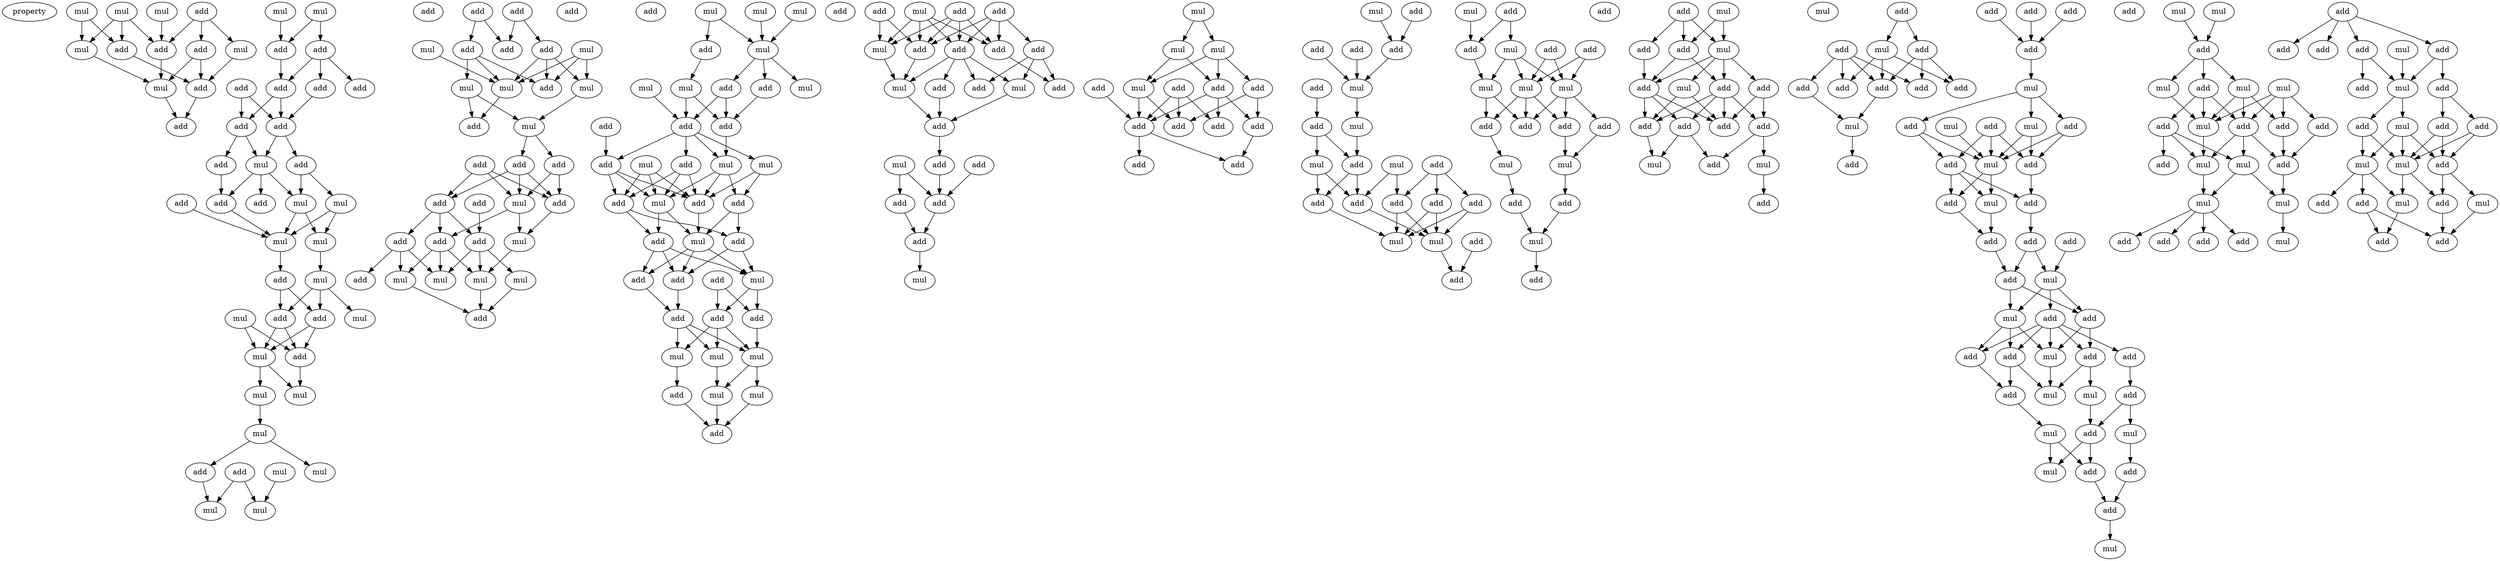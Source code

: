 digraph {
    node [fontcolor=black]
    property [mul=2,lf=1.2]
    0 [ label = mul ];
    1 [ label = mul ];
    2 [ label = add ];
    3 [ label = mul ];
    4 [ label = add ];
    5 [ label = add ];
    6 [ label = mul ];
    7 [ label = add ];
    8 [ label = mul ];
    9 [ label = mul ];
    10 [ label = add ];
    11 [ label = mul ];
    12 [ label = add ];
    13 [ label = mul ];
    14 [ label = add ];
    15 [ label = add ];
    16 [ label = add ];
    17 [ label = add ];
    18 [ label = add ];
    19 [ label = add ];
    20 [ label = add ];
    21 [ label = add ];
    22 [ label = add ];
    23 [ label = add ];
    24 [ label = mul ];
    25 [ label = add ];
    26 [ label = add ];
    27 [ label = mul ];
    28 [ label = mul ];
    29 [ label = add ];
    30 [ label = mul ];
    31 [ label = mul ];
    32 [ label = add ];
    33 [ label = mul ];
    34 [ label = mul ];
    35 [ label = mul ];
    36 [ label = add ];
    37 [ label = add ];
    38 [ label = mul ];
    39 [ label = add ];
    40 [ label = mul ];
    41 [ label = mul ];
    42 [ label = mul ];
    43 [ label = mul ];
    44 [ label = add ];
    45 [ label = mul ];
    46 [ label = add ];
    47 [ label = mul ];
    48 [ label = add ];
    49 [ label = mul ];
    50 [ label = add ];
    51 [ label = add ];
    52 [ label = add ];
    53 [ label = mul ];
    54 [ label = mul ];
    55 [ label = add ];
    56 [ label = add ];
    57 [ label = mul ];
    58 [ label = add ];
    59 [ label = mul ];
    60 [ label = mul ];
    61 [ label = mul ];
    62 [ label = add ];
    63 [ label = add ];
    64 [ label = add ];
    65 [ label = add ];
    66 [ label = add ];
    67 [ label = add ];
    68 [ label = mul ];
    69 [ label = add ];
    70 [ label = mul ];
    71 [ label = add ];
    72 [ label = add ];
    73 [ label = add ];
    74 [ label = mul ];
    75 [ label = add ];
    76 [ label = mul ];
    77 [ label = mul ];
    78 [ label = mul ];
    79 [ label = add ];
    80 [ label = add ];
    81 [ label = add ];
    82 [ label = mul ];
    83 [ label = mul ];
    84 [ label = mul ];
    85 [ label = add ];
    86 [ label = mul ];
    87 [ label = mul ];
    88 [ label = mul ];
    89 [ label = add ];
    90 [ label = mul ];
    91 [ label = add ];
    92 [ label = add ];
    93 [ label = add ];
    94 [ label = add ];
    95 [ label = mul ];
    96 [ label = add ];
    97 [ label = mul ];
    98 [ label = add ];
    99 [ label = mul ];
    100 [ label = add ];
    101 [ label = add ];
    102 [ label = add ];
    103 [ label = mul ];
    104 [ label = add ];
    105 [ label = add ];
    106 [ label = mul ];
    107 [ label = add ];
    108 [ label = mul ];
    109 [ label = add ];
    110 [ label = add ];
    111 [ label = add ];
    112 [ label = add ];
    113 [ label = add ];
    114 [ label = mul ];
    115 [ label = mul ];
    116 [ label = mul ];
    117 [ label = mul ];
    118 [ label = add ];
    119 [ label = add ];
    120 [ label = mul ];
    121 [ label = add ];
    122 [ label = add ];
    123 [ label = add ];
    124 [ label = mul ];
    125 [ label = add ];
    126 [ label = add ];
    127 [ label = add ];
    128 [ label = add ];
    129 [ label = mul ];
    130 [ label = add ];
    131 [ label = mul ];
    132 [ label = add ];
    133 [ label = mul ];
    134 [ label = add ];
    135 [ label = add ];
    136 [ label = add ];
    137 [ label = add ];
    138 [ label = mul ];
    139 [ label = add ];
    140 [ label = add ];
    141 [ label = add ];
    142 [ label = add ];
    143 [ label = mul ];
    144 [ label = mul ];
    145 [ label = mul ];
    146 [ label = mul ];
    147 [ label = add ];
    148 [ label = mul ];
    149 [ label = add ];
    150 [ label = add ];
    151 [ label = add ];
    152 [ label = add ];
    153 [ label = add ];
    154 [ label = add ];
    155 [ label = add ];
    156 [ label = add ];
    157 [ label = add ];
    158 [ label = mul ];
    159 [ label = add ];
    160 [ label = add ];
    161 [ label = add ];
    162 [ label = add ];
    163 [ label = mul ];
    164 [ label = add ];
    165 [ label = mul ];
    166 [ label = add ];
    167 [ label = mul ];
    168 [ label = add ];
    169 [ label = add ];
    170 [ label = mul ];
    171 [ label = add ];
    172 [ label = add ];
    173 [ label = add ];
    174 [ label = add ];
    175 [ label = add ];
    176 [ label = mul ];
    177 [ label = mul ];
    178 [ label = add ];
    179 [ label = add ];
    180 [ label = mul ];
    181 [ label = add ];
    182 [ label = add ];
    183 [ label = add ];
    184 [ label = add ];
    185 [ label = add ];
    186 [ label = mul ];
    187 [ label = mul ];
    188 [ label = mul ];
    189 [ label = mul ];
    190 [ label = add ];
    191 [ label = add ];
    192 [ label = add ];
    193 [ label = add ];
    194 [ label = mul ];
    195 [ label = mul ];
    196 [ label = add ];
    197 [ label = add ];
    198 [ label = mul ];
    199 [ label = add ];
    200 [ label = mul ];
    201 [ label = add ];
    202 [ label = mul ];
    203 [ label = add ];
    204 [ label = add ];
    205 [ label = add ];
    206 [ label = add ];
    207 [ label = mul ];
    208 [ label = add ];
    209 [ label = add ];
    210 [ label = add ];
    211 [ label = add ];
    212 [ label = add ];
    213 [ label = mul ];
    214 [ label = mul ];
    215 [ label = add ];
    216 [ label = mul ];
    217 [ label = add ];
    218 [ label = add ];
    219 [ label = add ];
    220 [ label = add ];
    221 [ label = mul ];
    222 [ label = add ];
    223 [ label = add ];
    224 [ label = add ];
    225 [ label = add ];
    226 [ label = add ];
    227 [ label = mul ];
    228 [ label = add ];
    229 [ label = add ];
    230 [ label = add ];
    231 [ label = add ];
    232 [ label = add ];
    233 [ label = mul ];
    234 [ label = mul ];
    235 [ label = mul ];
    236 [ label = add ];
    237 [ label = add ];
    238 [ label = add ];
    239 [ label = mul ];
    240 [ label = add ];
    241 [ label = add ];
    242 [ label = add ];
    243 [ label = mul ];
    244 [ label = add ];
    245 [ label = add ];
    246 [ label = add ];
    247 [ label = add ];
    248 [ label = add ];
    249 [ label = mul ];
    250 [ label = add ];
    251 [ label = mul ];
    252 [ label = add ];
    253 [ label = add ];
    254 [ label = add ];
    255 [ label = add ];
    256 [ label = add ];
    257 [ label = mul ];
    258 [ label = mul ];
    259 [ label = mul ];
    260 [ label = add ];
    261 [ label = add ];
    262 [ label = add ];
    263 [ label = mul ];
    264 [ label = mul ];
    265 [ label = add ];
    266 [ label = add ];
    267 [ label = mul ];
    268 [ label = add ];
    269 [ label = add ];
    270 [ label = mul ];
    271 [ label = mul ];
    272 [ label = mul ];
    273 [ label = add ];
    274 [ label = add ];
    275 [ label = mul ];
    276 [ label = mul ];
    277 [ label = mul ];
    278 [ label = add ];
    279 [ label = mul ];
    280 [ label = add ];
    281 [ label = add ];
    282 [ label = add ];
    283 [ label = mul ];
    284 [ label = add ];
    285 [ label = add ];
    286 [ label = mul ];
    287 [ label = mul ];
    288 [ label = mul ];
    289 [ label = add ];
    290 [ label = add ];
    291 [ label = add ];
    292 [ label = mul ];
    293 [ label = add ];
    294 [ label = add ];
    295 [ label = mul ];
    296 [ label = add ];
    297 [ label = add ];
    298 [ label = add ];
    299 [ label = add ];
    300 [ label = add ];
    301 [ label = add ];
    302 [ label = mul ];
    303 [ label = mul ];
    304 [ label = add ];
    305 [ label = add ];
    306 [ label = add ];
    307 [ label = mul ];
    308 [ label = add ];
    309 [ label = mul ];
    310 [ label = mul ];
    311 [ label = add ];
    312 [ label = mul ];
    313 [ label = add ];
    314 [ label = add ];
    315 [ label = add ];
    316 [ label = add ];
    0 -> 4 [ name = 0 ];
    0 -> 5 [ name = 1 ];
    0 -> 6 [ name = 2 ];
    1 -> 5 [ name = 3 ];
    1 -> 6 [ name = 4 ];
    2 -> 4 [ name = 5 ];
    2 -> 7 [ name = 6 ];
    2 -> 8 [ name = 7 ];
    3 -> 4 [ name = 8 ];
    4 -> 9 [ name = 9 ];
    5 -> 10 [ name = 10 ];
    6 -> 9 [ name = 11 ];
    7 -> 9 [ name = 12 ];
    7 -> 10 [ name = 13 ];
    8 -> 10 [ name = 14 ];
    9 -> 12 [ name = 15 ];
    10 -> 12 [ name = 16 ];
    11 -> 15 [ name = 17 ];
    13 -> 14 [ name = 18 ];
    13 -> 15 [ name = 19 ];
    14 -> 17 [ name = 20 ];
    14 -> 18 [ name = 21 ];
    14 -> 19 [ name = 22 ];
    15 -> 17 [ name = 23 ];
    16 -> 20 [ name = 24 ];
    16 -> 21 [ name = 25 ];
    17 -> 20 [ name = 26 ];
    17 -> 21 [ name = 27 ];
    18 -> 21 [ name = 28 ];
    20 -> 22 [ name = 29 ];
    20 -> 24 [ name = 30 ];
    21 -> 23 [ name = 31 ];
    21 -> 24 [ name = 32 ];
    22 -> 25 [ name = 33 ];
    23 -> 27 [ name = 34 ];
    23 -> 28 [ name = 35 ];
    24 -> 25 [ name = 36 ];
    24 -> 28 [ name = 37 ];
    24 -> 29 [ name = 38 ];
    25 -> 30 [ name = 39 ];
    26 -> 30 [ name = 40 ];
    27 -> 30 [ name = 41 ];
    27 -> 31 [ name = 42 ];
    28 -> 30 [ name = 43 ];
    28 -> 31 [ name = 44 ];
    30 -> 32 [ name = 45 ];
    31 -> 33 [ name = 46 ];
    32 -> 36 [ name = 47 ];
    32 -> 37 [ name = 48 ];
    33 -> 35 [ name = 49 ];
    33 -> 36 [ name = 50 ];
    33 -> 37 [ name = 51 ];
    34 -> 38 [ name = 52 ];
    34 -> 39 [ name = 53 ];
    36 -> 38 [ name = 54 ];
    36 -> 39 [ name = 55 ];
    37 -> 38 [ name = 56 ];
    37 -> 39 [ name = 57 ];
    38 -> 40 [ name = 58 ];
    38 -> 41 [ name = 59 ];
    39 -> 41 [ name = 60 ];
    40 -> 42 [ name = 61 ];
    42 -> 44 [ name = 62 ];
    42 -> 45 [ name = 63 ];
    43 -> 47 [ name = 64 ];
    44 -> 49 [ name = 65 ];
    46 -> 47 [ name = 66 ];
    46 -> 49 [ name = 67 ];
    50 -> 55 [ name = 68 ];
    50 -> 56 [ name = 69 ];
    51 -> 52 [ name = 70 ];
    51 -> 56 [ name = 71 ];
    52 -> 57 [ name = 72 ];
    52 -> 58 [ name = 73 ];
    52 -> 60 [ name = 74 ];
    53 -> 57 [ name = 75 ];
    54 -> 57 [ name = 76 ];
    54 -> 58 [ name = 77 ];
    54 -> 59 [ name = 78 ];
    55 -> 57 [ name = 79 ];
    55 -> 58 [ name = 80 ];
    55 -> 59 [ name = 81 ];
    57 -> 62 [ name = 82 ];
    59 -> 61 [ name = 83 ];
    60 -> 61 [ name = 84 ];
    60 -> 62 [ name = 85 ];
    61 -> 63 [ name = 86 ];
    61 -> 65 [ name = 87 ];
    63 -> 67 [ name = 88 ];
    63 -> 68 [ name = 89 ];
    63 -> 69 [ name = 90 ];
    64 -> 67 [ name = 91 ];
    64 -> 68 [ name = 92 ];
    64 -> 69 [ name = 93 ];
    65 -> 68 [ name = 94 ];
    65 -> 69 [ name = 95 ];
    66 -> 72 [ name = 96 ];
    67 -> 71 [ name = 97 ];
    67 -> 72 [ name = 98 ];
    67 -> 73 [ name = 99 ];
    68 -> 70 [ name = 100 ];
    68 -> 73 [ name = 101 ];
    69 -> 70 [ name = 102 ];
    70 -> 76 [ name = 103 ];
    71 -> 74 [ name = 104 ];
    71 -> 75 [ name = 105 ];
    71 -> 77 [ name = 106 ];
    72 -> 76 [ name = 107 ];
    72 -> 77 [ name = 108 ];
    72 -> 78 [ name = 109 ];
    73 -> 74 [ name = 110 ];
    73 -> 76 [ name = 111 ];
    73 -> 77 [ name = 112 ];
    74 -> 79 [ name = 113 ];
    76 -> 79 [ name = 114 ];
    78 -> 79 [ name = 115 ];
    82 -> 86 [ name = 116 ];
    83 -> 86 [ name = 117 ];
    84 -> 85 [ name = 118 ];
    84 -> 86 [ name = 119 ];
    85 -> 87 [ name = 120 ];
    86 -> 89 [ name = 121 ];
    86 -> 90 [ name = 122 ];
    86 -> 91 [ name = 123 ];
    87 -> 92 [ name = 124 ];
    87 -> 93 [ name = 125 ];
    88 -> 92 [ name = 126 ];
    89 -> 92 [ name = 127 ];
    89 -> 93 [ name = 128 ];
    91 -> 93 [ name = 129 ];
    92 -> 95 [ name = 130 ];
    92 -> 96 [ name = 131 ];
    92 -> 98 [ name = 132 ];
    92 -> 99 [ name = 133 ];
    93 -> 95 [ name = 134 ];
    94 -> 96 [ name = 135 ];
    95 -> 100 [ name = 136 ];
    95 -> 102 [ name = 137 ];
    95 -> 103 [ name = 138 ];
    96 -> 100 [ name = 139 ];
    96 -> 101 [ name = 140 ];
    96 -> 103 [ name = 141 ];
    97 -> 100 [ name = 142 ];
    97 -> 101 [ name = 143 ];
    97 -> 103 [ name = 144 ];
    98 -> 100 [ name = 145 ];
    98 -> 101 [ name = 146 ];
    98 -> 103 [ name = 147 ];
    99 -> 100 [ name = 148 ];
    99 -> 102 [ name = 149 ];
    100 -> 106 [ name = 150 ];
    101 -> 104 [ name = 151 ];
    101 -> 105 [ name = 152 ];
    102 -> 104 [ name = 153 ];
    102 -> 106 [ name = 154 ];
    103 -> 105 [ name = 155 ];
    103 -> 106 [ name = 156 ];
    104 -> 108 [ name = 157 ];
    104 -> 110 [ name = 158 ];
    105 -> 107 [ name = 159 ];
    105 -> 108 [ name = 160 ];
    105 -> 110 [ name = 161 ];
    106 -> 107 [ name = 162 ];
    106 -> 108 [ name = 163 ];
    106 -> 110 [ name = 164 ];
    107 -> 112 [ name = 165 ];
    108 -> 111 [ name = 166 ];
    108 -> 113 [ name = 167 ];
    109 -> 111 [ name = 168 ];
    109 -> 113 [ name = 169 ];
    110 -> 112 [ name = 170 ];
    111 -> 114 [ name = 171 ];
    111 -> 115 [ name = 172 ];
    111 -> 116 [ name = 173 ];
    112 -> 114 [ name = 174 ];
    112 -> 115 [ name = 175 ];
    112 -> 116 [ name = 176 ];
    113 -> 115 [ name = 177 ];
    114 -> 119 [ name = 178 ];
    115 -> 117 [ name = 179 ];
    115 -> 120 [ name = 180 ];
    116 -> 117 [ name = 181 ];
    117 -> 121 [ name = 182 ];
    119 -> 121 [ name = 183 ];
    120 -> 121 [ name = 184 ];
    122 -> 126 [ name = 185 ];
    122 -> 127 [ name = 186 ];
    122 -> 128 [ name = 187 ];
    122 -> 130 [ name = 188 ];
    123 -> 126 [ name = 189 ];
    123 -> 127 [ name = 190 ];
    123 -> 129 [ name = 191 ];
    123 -> 130 [ name = 192 ];
    124 -> 126 [ name = 193 ];
    124 -> 127 [ name = 194 ];
    124 -> 129 [ name = 195 ];
    124 -> 130 [ name = 196 ];
    125 -> 129 [ name = 197 ];
    125 -> 130 [ name = 198 ];
    126 -> 131 [ name = 199 ];
    126 -> 133 [ name = 200 ];
    126 -> 134 [ name = 201 ];
    126 -> 135 [ name = 202 ];
    127 -> 132 [ name = 203 ];
    128 -> 131 [ name = 204 ];
    128 -> 132 [ name = 205 ];
    128 -> 135 [ name = 206 ];
    129 -> 133 [ name = 207 ];
    130 -> 133 [ name = 208 ];
    131 -> 136 [ name = 209 ];
    133 -> 136 [ name = 210 ];
    134 -> 136 [ name = 211 ];
    136 -> 139 [ name = 212 ];
    137 -> 141 [ name = 213 ];
    138 -> 140 [ name = 214 ];
    138 -> 141 [ name = 215 ];
    139 -> 141 [ name = 216 ];
    140 -> 142 [ name = 217 ];
    141 -> 142 [ name = 218 ];
    142 -> 143 [ name = 219 ];
    144 -> 145 [ name = 220 ];
    144 -> 146 [ name = 221 ];
    145 -> 148 [ name = 222 ];
    145 -> 149 [ name = 223 ];
    146 -> 148 [ name = 224 ];
    146 -> 149 [ name = 225 ];
    146 -> 150 [ name = 226 ];
    147 -> 152 [ name = 227 ];
    147 -> 153 [ name = 228 ];
    147 -> 154 [ name = 229 ];
    148 -> 153 [ name = 230 ];
    148 -> 154 [ name = 231 ];
    149 -> 152 [ name = 232 ];
    149 -> 154 [ name = 233 ];
    149 -> 155 [ name = 234 ];
    150 -> 153 [ name = 235 ];
    150 -> 155 [ name = 236 ];
    151 -> 154 [ name = 237 ];
    154 -> 156 [ name = 238 ];
    154 -> 157 [ name = 239 ];
    155 -> 156 [ name = 240 ];
    158 -> 162 [ name = 241 ];
    159 -> 162 [ name = 242 ];
    160 -> 163 [ name = 243 ];
    161 -> 163 [ name = 244 ];
    162 -> 163 [ name = 245 ];
    163 -> 165 [ name = 246 ];
    164 -> 166 [ name = 247 ];
    165 -> 169 [ name = 248 ];
    166 -> 167 [ name = 249 ];
    166 -> 169 [ name = 250 ];
    167 -> 172 [ name = 251 ];
    167 -> 175 [ name = 252 ];
    168 -> 171 [ name = 253 ];
    168 -> 173 [ name = 254 ];
    168 -> 174 [ name = 255 ];
    169 -> 172 [ name = 256 ];
    169 -> 175 [ name = 257 ];
    170 -> 172 [ name = 258 ];
    170 -> 173 [ name = 259 ];
    171 -> 176 [ name = 260 ];
    171 -> 177 [ name = 261 ];
    172 -> 176 [ name = 262 ];
    173 -> 176 [ name = 263 ];
    173 -> 177 [ name = 264 ];
    174 -> 176 [ name = 265 ];
    174 -> 177 [ name = 266 ];
    175 -> 177 [ name = 267 ];
    176 -> 179 [ name = 268 ];
    178 -> 179 [ name = 269 ];
    180 -> 184 [ name = 270 ];
    181 -> 184 [ name = 271 ];
    181 -> 186 [ name = 272 ];
    183 -> 188 [ name = 273 ];
    183 -> 189 [ name = 274 ];
    184 -> 187 [ name = 275 ];
    185 -> 188 [ name = 276 ];
    185 -> 189 [ name = 277 ];
    186 -> 187 [ name = 278 ];
    186 -> 188 [ name = 279 ];
    186 -> 189 [ name = 280 ];
    187 -> 191 [ name = 281 ];
    187 -> 193 [ name = 282 ];
    188 -> 190 [ name = 283 ];
    188 -> 191 [ name = 284 ];
    188 -> 192 [ name = 285 ];
    189 -> 191 [ name = 286 ];
    189 -> 192 [ name = 287 ];
    189 -> 193 [ name = 288 ];
    190 -> 194 [ name = 289 ];
    192 -> 194 [ name = 290 ];
    193 -> 195 [ name = 291 ];
    194 -> 197 [ name = 292 ];
    195 -> 196 [ name = 293 ];
    196 -> 198 [ name = 294 ];
    197 -> 198 [ name = 295 ];
    198 -> 199 [ name = 296 ];
    200 -> 202 [ name = 297 ];
    200 -> 204 [ name = 298 ];
    201 -> 202 [ name = 299 ];
    201 -> 203 [ name = 300 ];
    201 -> 204 [ name = 301 ];
    202 -> 205 [ name = 302 ];
    202 -> 206 [ name = 303 ];
    202 -> 207 [ name = 304 ];
    202 -> 208 [ name = 305 ];
    203 -> 208 [ name = 306 ];
    204 -> 206 [ name = 307 ];
    204 -> 208 [ name = 308 ];
    205 -> 210 [ name = 309 ];
    205 -> 212 [ name = 310 ];
    206 -> 209 [ name = 311 ];
    206 -> 210 [ name = 312 ];
    206 -> 211 [ name = 313 ];
    206 -> 212 [ name = 314 ];
    207 -> 211 [ name = 315 ];
    207 -> 212 [ name = 316 ];
    208 -> 209 [ name = 317 ];
    208 -> 211 [ name = 318 ];
    208 -> 212 [ name = 319 ];
    209 -> 213 [ name = 320 ];
    209 -> 215 [ name = 321 ];
    210 -> 214 [ name = 322 ];
    210 -> 215 [ name = 323 ];
    211 -> 213 [ name = 324 ];
    214 -> 217 [ name = 325 ];
    218 -> 220 [ name = 326 ];
    218 -> 221 [ name = 327 ];
    219 -> 222 [ name = 328 ];
    219 -> 223 [ name = 329 ];
    219 -> 224 [ name = 330 ];
    219 -> 225 [ name = 331 ];
    220 -> 222 [ name = 332 ];
    220 -> 223 [ name = 333 ];
    220 -> 226 [ name = 334 ];
    221 -> 223 [ name = 335 ];
    221 -> 224 [ name = 336 ];
    221 -> 226 [ name = 337 ];
    223 -> 227 [ name = 338 ];
    225 -> 227 [ name = 339 ];
    227 -> 230 [ name = 340 ];
    228 -> 232 [ name = 341 ];
    229 -> 232 [ name = 342 ];
    231 -> 232 [ name = 343 ];
    232 -> 233 [ name = 344 ];
    233 -> 235 [ name = 345 ];
    233 -> 237 [ name = 346 ];
    233 -> 238 [ name = 347 ];
    234 -> 239 [ name = 348 ];
    235 -> 239 [ name = 349 ];
    235 -> 240 [ name = 350 ];
    236 -> 239 [ name = 351 ];
    236 -> 240 [ name = 352 ];
    236 -> 241 [ name = 353 ];
    237 -> 239 [ name = 354 ];
    237 -> 240 [ name = 355 ];
    238 -> 239 [ name = 356 ];
    238 -> 241 [ name = 357 ];
    239 -> 243 [ name = 358 ];
    239 -> 244 [ name = 359 ];
    240 -> 242 [ name = 360 ];
    241 -> 242 [ name = 361 ];
    241 -> 243 [ name = 362 ];
    241 -> 244 [ name = 363 ];
    242 -> 245 [ name = 364 ];
    243 -> 247 [ name = 365 ];
    244 -> 247 [ name = 366 ];
    245 -> 248 [ name = 367 ];
    245 -> 249 [ name = 368 ];
    246 -> 249 [ name = 369 ];
    247 -> 248 [ name = 370 ];
    248 -> 251 [ name = 371 ];
    248 -> 252 [ name = 372 ];
    249 -> 250 [ name = 373 ];
    249 -> 251 [ name = 374 ];
    249 -> 252 [ name = 375 ];
    250 -> 253 [ name = 376 ];
    250 -> 254 [ name = 377 ];
    250 -> 255 [ name = 378 ];
    250 -> 256 [ name = 379 ];
    250 -> 257 [ name = 380 ];
    251 -> 253 [ name = 381 ];
    251 -> 255 [ name = 382 ];
    251 -> 257 [ name = 383 ];
    252 -> 254 [ name = 384 ];
    252 -> 257 [ name = 385 ];
    253 -> 260 [ name = 386 ];
    254 -> 258 [ name = 387 ];
    254 -> 259 [ name = 388 ];
    255 -> 259 [ name = 389 ];
    255 -> 260 [ name = 390 ];
    256 -> 261 [ name = 391 ];
    257 -> 259 [ name = 392 ];
    258 -> 262 [ name = 393 ];
    260 -> 264 [ name = 394 ];
    261 -> 262 [ name = 395 ];
    261 -> 263 [ name = 396 ];
    262 -> 265 [ name = 397 ];
    262 -> 267 [ name = 398 ];
    263 -> 266 [ name = 399 ];
    264 -> 265 [ name = 400 ];
    264 -> 267 [ name = 401 ];
    265 -> 268 [ name = 402 ];
    266 -> 268 [ name = 403 ];
    268 -> 272 [ name = 404 ];
    270 -> 273 [ name = 405 ];
    271 -> 273 [ name = 406 ];
    273 -> 274 [ name = 407 ];
    273 -> 276 [ name = 408 ];
    273 -> 277 [ name = 409 ];
    274 -> 279 [ name = 410 ];
    274 -> 281 [ name = 411 ];
    274 -> 282 [ name = 412 ];
    275 -> 278 [ name = 413 ];
    275 -> 279 [ name = 414 ];
    275 -> 280 [ name = 415 ];
    275 -> 282 [ name = 416 ];
    276 -> 278 [ name = 417 ];
    276 -> 279 [ name = 418 ];
    276 -> 282 [ name = 419 ];
    277 -> 279 [ name = 420 ];
    278 -> 285 [ name = 421 ];
    279 -> 283 [ name = 422 ];
    280 -> 285 [ name = 423 ];
    281 -> 283 [ name = 424 ];
    281 -> 284 [ name = 425 ];
    281 -> 286 [ name = 426 ];
    282 -> 283 [ name = 427 ];
    282 -> 285 [ name = 428 ];
    282 -> 286 [ name = 429 ];
    283 -> 288 [ name = 430 ];
    285 -> 287 [ name = 431 ];
    286 -> 287 [ name = 432 ];
    286 -> 288 [ name = 433 ];
    287 -> 292 [ name = 434 ];
    288 -> 289 [ name = 435 ];
    288 -> 290 [ name = 436 ];
    288 -> 291 [ name = 437 ];
    288 -> 293 [ name = 438 ];
    294 -> 296 [ name = 439 ];
    294 -> 297 [ name = 440 ];
    294 -> 298 [ name = 441 ];
    294 -> 299 [ name = 442 ];
    295 -> 302 [ name = 443 ];
    297 -> 301 [ name = 444 ];
    297 -> 302 [ name = 445 ];
    298 -> 300 [ name = 446 ];
    298 -> 302 [ name = 447 ];
    300 -> 304 [ name = 448 ];
    300 -> 306 [ name = 449 ];
    302 -> 303 [ name = 450 ];
    302 -> 305 [ name = 451 ];
    303 -> 307 [ name = 452 ];
    303 -> 308 [ name = 453 ];
    303 -> 309 [ name = 454 ];
    304 -> 308 [ name = 455 ];
    304 -> 309 [ name = 456 ];
    305 -> 307 [ name = 457 ];
    305 -> 309 [ name = 458 ];
    306 -> 308 [ name = 459 ];
    306 -> 309 [ name = 460 ];
    307 -> 310 [ name = 461 ];
    307 -> 313 [ name = 462 ];
    307 -> 314 [ name = 463 ];
    308 -> 311 [ name = 464 ];
    308 -> 312 [ name = 465 ];
    309 -> 310 [ name = 466 ];
    309 -> 311 [ name = 467 ];
    310 -> 316 [ name = 468 ];
    311 -> 315 [ name = 469 ];
    312 -> 315 [ name = 470 ];
    313 -> 315 [ name = 471 ];
    313 -> 316 [ name = 472 ];
}
